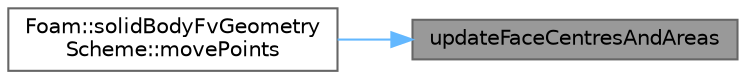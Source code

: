 digraph "updateFaceCentresAndAreas"
{
 // LATEX_PDF_SIZE
  bgcolor="transparent";
  edge [fontname=Helvetica,fontsize=10,labelfontname=Helvetica,labelfontsize=10];
  node [fontname=Helvetica,fontsize=10,shape=box,height=0.2,width=0.4];
  rankdir="RL";
  Node1 [id="Node000001",label="updateFaceCentresAndAreas",height=0.2,width=0.4,color="gray40", fillcolor="grey60", style="filled", fontcolor="black",tooltip=" "];
  Node1 -> Node2 [id="edge1_Node000001_Node000002",dir="back",color="steelblue1",style="solid",tooltip=" "];
  Node2 [id="Node000002",label="Foam::solidBodyFvGeometry\lScheme::movePoints",height=0.2,width=0.4,color="grey40", fillcolor="white", style="filled",URL="$classFoam_1_1solidBodyFvGeometryScheme.html#a6515a3b20e9603401422337166c347f2",tooltip=" "];
}
